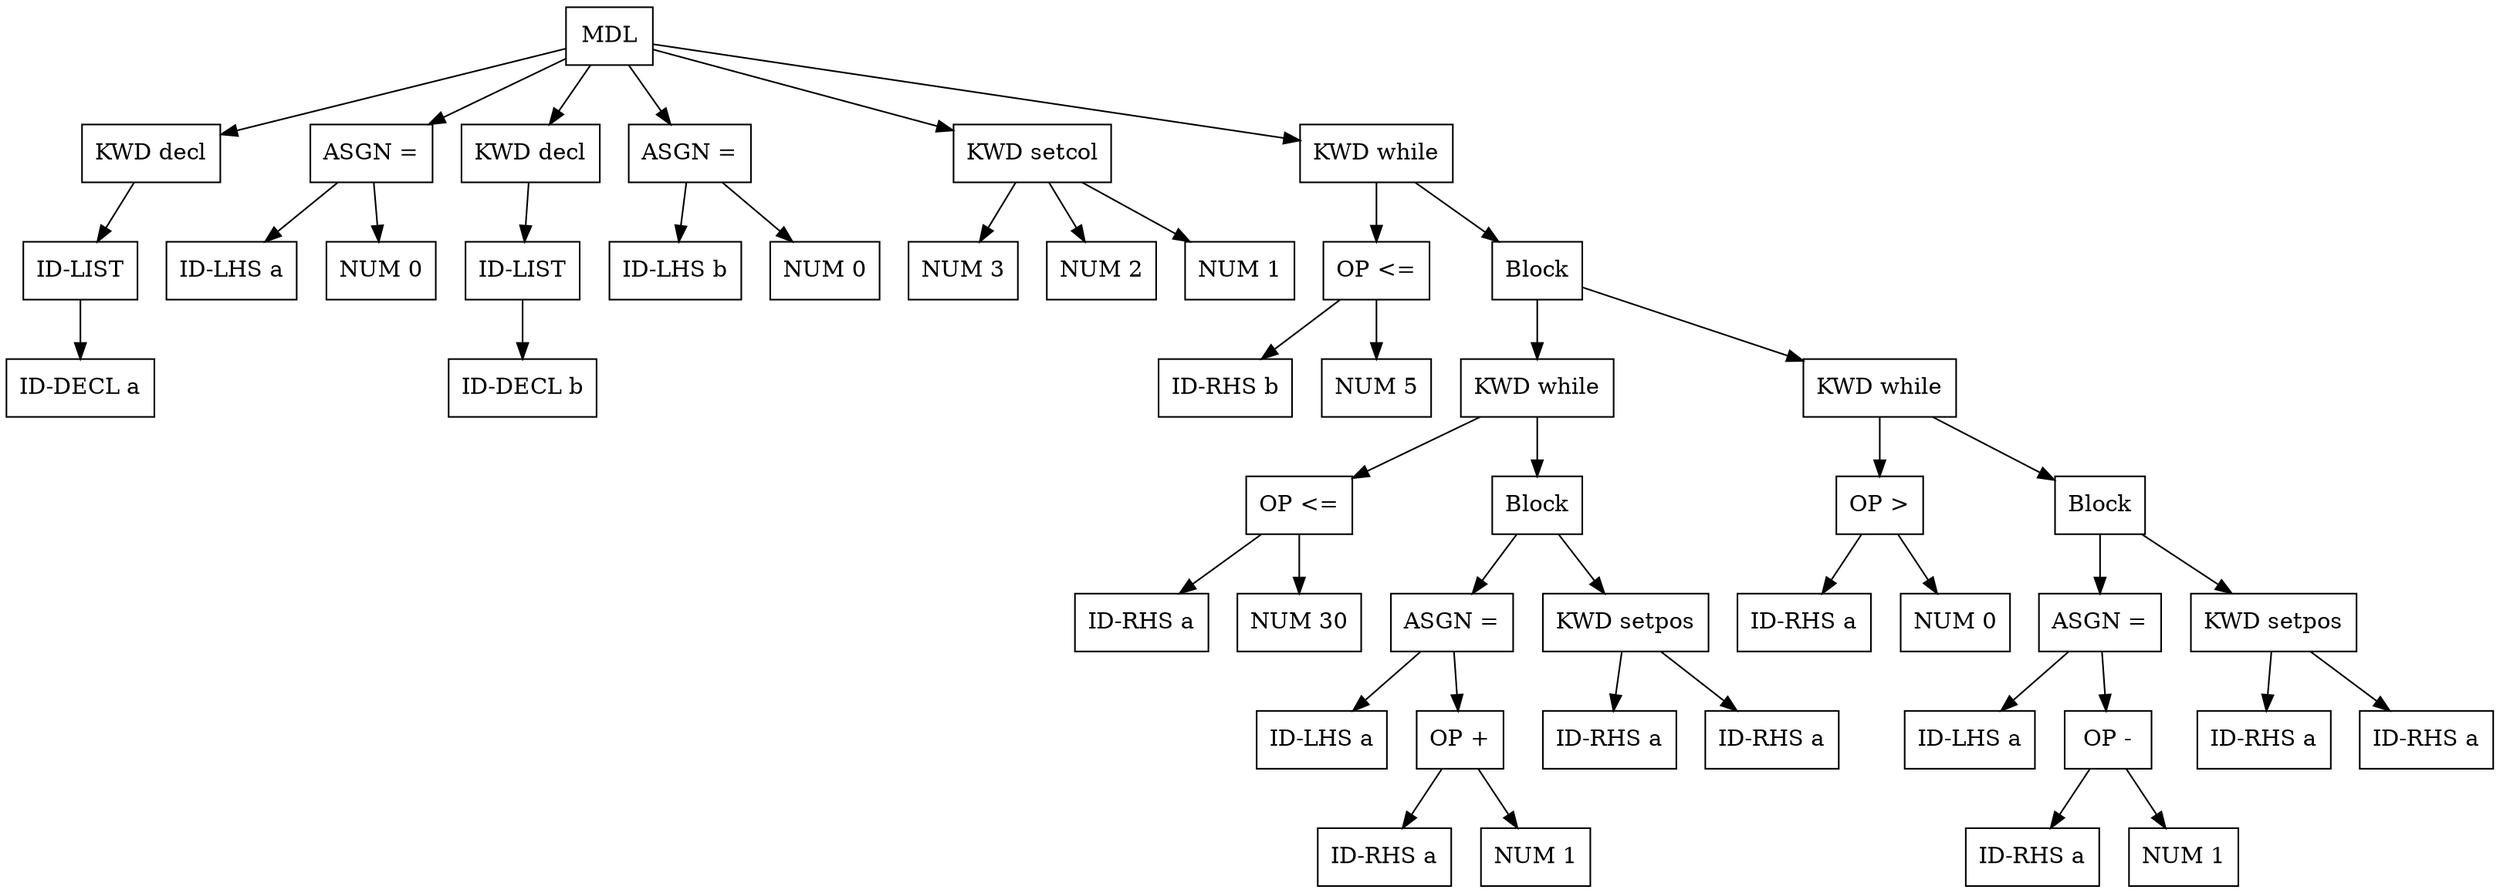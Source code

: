 digraph G {
node [shape = circle];
node184 [ uuid = "a2b5cef7-d320-461c-91e6-ec60cde273f5" shape = "record" label = "MDL " ];
node185 [ uuid = "3bedaca7-1f5b-4816-8755-b314e2b57a79" shape = "record" label = "KWD decl" ];
node186 [ uuid = "b8f28637-5c99-4fcc-a9db-ef916e5f0eb2" shape = "record" label = "ID-LIST " ];
node187 [ uuid = "3c0c6d70-690f-47e3-93c5-eb4d197281d0" shape = "record" label = "ID-DECL a" ];
node186 -> node187;
node185 -> node186;
node184 -> node185;
node189 [ uuid = "b9b9a30c-22dd-4aa8-aa84-1b10f568e034" shape = "record" label = "ASGN =" ];
node188 [ uuid = "7e281b8e-a5a4-4910-a186-284f039efa24" shape = "record" label = "ID-LHS a" ];
node189 -> node188;
node190 [ uuid = "a8e843ea-e4bc-42a3-8d4e-09a947aeb71a" shape = "record" label = "NUM 0" ];
node189 -> node190;
node184 -> node189;
node191 [ uuid = "a7ffb053-95a8-4978-a5f0-4a84a0950d8a" shape = "record" label = "KWD decl" ];
node192 [ uuid = "e2cffe15-72f1-4317-8e47-1310741e9344" shape = "record" label = "ID-LIST " ];
node193 [ uuid = "871cb4be-4461-4074-9e09-1c3db3351f9b" shape = "record" label = "ID-DECL b" ];
node192 -> node193;
node191 -> node192;
node184 -> node191;
node195 [ uuid = "274a9206-73ea-4afe-a7c7-02e0d9cf67b5" shape = "record" label = "ASGN =" ];
node194 [ uuid = "3872a8f7-b5f5-4545-a16d-4815e937bd1a" shape = "record" label = "ID-LHS b" ];
node195 -> node194;
node196 [ uuid = "99080401-d518-415d-873e-73b30fb8b303" shape = "record" label = "NUM 0" ];
node195 -> node196;
node184 -> node195;
node197 [ uuid = "c98fc4a0-1c48-47a9-826f-4f83cb9d1e2f" shape = "record" label = "KWD setcol" ];
node198 [ uuid = "34dd00aa-f24b-423d-ba19-ed492d2ae1a7" shape = "record" label = "NUM 3" ];
node197 -> node198;
node199 [ uuid = "28a71378-5a7f-4bc1-8c6e-8f4b056fb8a9" shape = "record" label = "NUM 2" ];
node197 -> node199;
node200 [ uuid = "de1779a4-f4a0-4837-8439-e0af38d2a1a0" shape = "record" label = "NUM 1" ];
node197 -> node200;
node184 -> node197;
node201 [ uuid = "d7cc1041-f6cc-4b90-b233-7ed42d079ca9" shape = "record" label = "KWD while" ];
node203 [ uuid = "fe3a558a-a507-4bdd-bdbc-6e63c9bd5b31" shape = "record" label = "OP \<=" ];
node202 [ uuid = "13e88e6e-1d2d-4dc1-8429-3e763ddbc479" shape = "record" label = "ID-RHS b" ];
node203 -> node202;
node204 [ uuid = "ee281525-79e4-4708-8aec-ae5ad8a9dd92" shape = "record" label = "NUM 5" ];
node203 -> node204;
node201 -> node203;
node205 [ uuid = "ba5927bd-919f-43f3-b1ce-072f92669303" shape = "record" label = "Block " ];
node206 [ uuid = "83dbdd88-85d6-4ed2-88ca-0baa908c904d" shape = "record" label = "KWD while" ];
node208 [ uuid = "76750818-2a99-414a-891a-b1323b5d6815" shape = "record" label = "OP \<=" ];
node207 [ uuid = "e53984a9-5f63-47ed-88fe-5af75acd5362" shape = "record" label = "ID-RHS a" ];
node208 -> node207;
node209 [ uuid = "caa8cf29-342a-47a4-a6f2-9884adb8713c" shape = "record" label = "NUM 30" ];
node208 -> node209;
node206 -> node208;
node210 [ uuid = "d24c2dcd-73e0-44ec-92bd-fa2ccb0351a5" shape = "record" label = "Block " ];
node212 [ uuid = "4cd7b71f-99b0-4813-ade1-9b66a9bbd4ae" shape = "record" label = "ASGN =" ];
node211 [ uuid = "eaf44043-77e6-47b2-9a18-bc9f9b93f00d" shape = "record" label = "ID-LHS a" ];
node212 -> node211;
node214 [ uuid = "b1b3b239-e670-4fe9-9678-d47bc1019293" shape = "record" label = "OP +" ];
node213 [ uuid = "1a954294-1137-4d1c-ada5-e5621e10e6f2" shape = "record" label = "ID-RHS a" ];
node214 -> node213;
node215 [ uuid = "4ab695c8-f829-4f07-9ff1-edbd47bdc701" shape = "record" label = "NUM 1" ];
node214 -> node215;
node212 -> node214;
node210 -> node212;
node216 [ uuid = "096854dd-1d75-484c-97e2-df6397f9faee" shape = "record" label = "KWD setpos" ];
node217 [ uuid = "5d36be6e-262f-4356-b587-69b9cc015f9b" shape = "record" label = "ID-RHS a" ];
node216 -> node217;
node218 [ uuid = "4d0b79b1-d976-401f-b1ce-5afd027688d3" shape = "record" label = "ID-RHS a" ];
node216 -> node218;
node210 -> node216;
node206 -> node210;
node205 -> node206;
node219 [ uuid = "c441fe75-3682-4ad9-a63d-e6facd06983a" shape = "record" label = "KWD while" ];
node221 [ uuid = "53f956f8-1e9c-4b71-bbaa-b365bc22b858" shape = "record" label = "OP \>" ];
node220 [ uuid = "4b66b94a-5da1-4b97-b702-d3b858f4d14e" shape = "record" label = "ID-RHS a" ];
node221 -> node220;
node222 [ uuid = "7cbacc7c-0e19-492f-982e-35d1a2e4ce20" shape = "record" label = "NUM 0" ];
node221 -> node222;
node219 -> node221;
node223 [ uuid = "fffb8dc4-a664-48a5-97c4-93fa349b381d" shape = "record" label = "Block " ];
node225 [ uuid = "c3f8ac74-ca41-427a-8694-e9575227e970" shape = "record" label = "ASGN =" ];
node224 [ uuid = "9df4f111-51f7-4a2a-b9c2-41d90e3aaed3" shape = "record" label = "ID-LHS a" ];
node225 -> node224;
node227 [ uuid = "8c2c1b66-14df-48fe-a563-6f0f1199dfd8" shape = "record" label = "OP -" ];
node226 [ uuid = "d4dc7f63-3ee3-4580-803b-8dc3e808132e" shape = "record" label = "ID-RHS a" ];
node227 -> node226;
node228 [ uuid = "1d2947f6-a4ce-4035-9df5-00b7eec4e658" shape = "record" label = "NUM 1" ];
node227 -> node228;
node225 -> node227;
node223 -> node225;
node229 [ uuid = "9cfacc23-55d7-4f81-a652-2ee512e4548f" shape = "record" label = "KWD setpos" ];
node230 [ uuid = "03e09f58-5e20-4d1e-9ca2-481551880351" shape = "record" label = "ID-RHS a" ];
node229 -> node230;
node231 [ uuid = "26679b83-2e0b-406c-9554-83f8633e86b6" shape = "record" label = "ID-RHS a" ];
node229 -> node231;
node223 -> node229;
node219 -> node223;
node205 -> node219;
node201 -> node205;
node184 -> node201;
}
